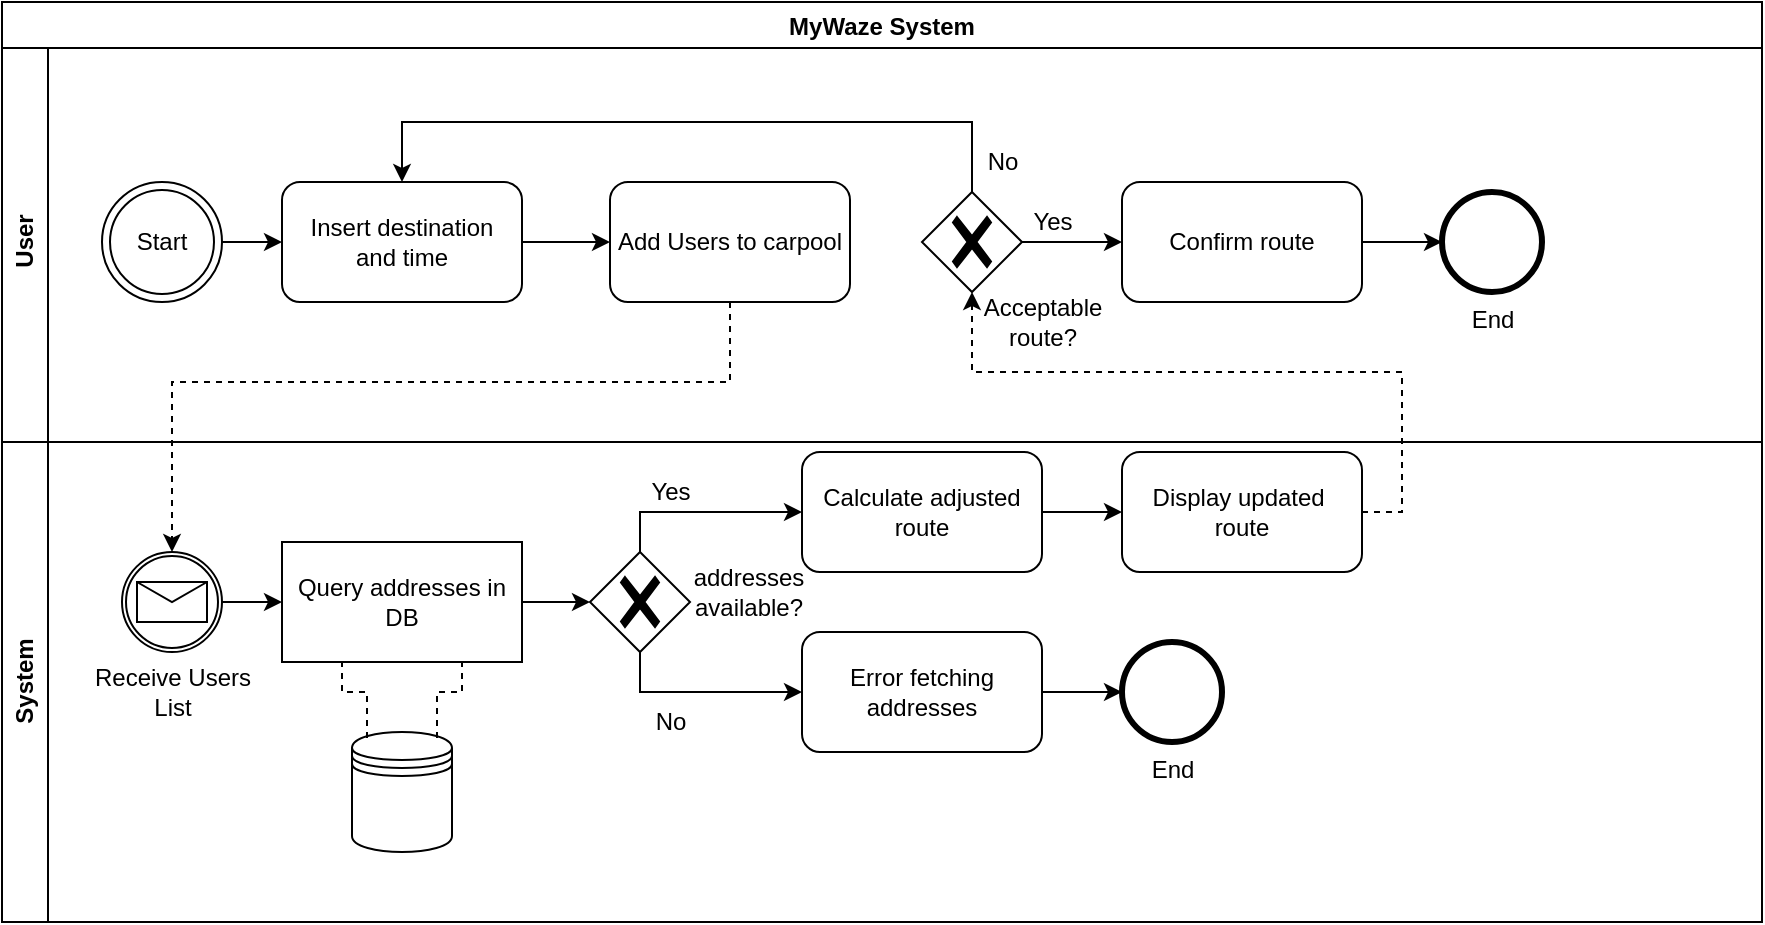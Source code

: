 <mxfile version="26.2.13">
  <diagram name="Page-1" id="7NfjMMq_gGa_mt1H01aH">
    <mxGraphModel dx="707" dy="377" grid="1" gridSize="10" guides="1" tooltips="1" connect="1" arrows="1" fold="1" page="1" pageScale="1" pageWidth="827" pageHeight="1169" math="0" shadow="0">
      <root>
        <mxCell id="0" />
        <mxCell id="1" parent="0" />
        <mxCell id="j5uJDolfGv999siIjo-Z-1" value="User" style="swimlane;horizontal=0;whiteSpace=wrap;html=1;" vertex="1" parent="1">
          <mxGeometry x="40" y="40" width="880" height="200" as="geometry" />
        </mxCell>
        <mxCell id="j5uJDolfGv999siIjo-Z-2" value="System" style="swimlane;horizontal=0;whiteSpace=wrap;html=1;startSize=23;" vertex="1" parent="1">
          <mxGeometry x="40" y="240" width="880" height="240" as="geometry">
            <mxRectangle x="80" y="240" width="40" height="50" as="alternateBounds" />
          </mxGeometry>
        </mxCell>
        <mxCell id="j5uJDolfGv999siIjo-Z-3" value="MyWaze System" style="swimlane;" vertex="1" parent="1">
          <mxGeometry x="40" y="20" width="880" height="460" as="geometry" />
        </mxCell>
        <mxCell id="j5uJDolfGv999siIjo-Z-4" value="" style="edgeStyle=orthogonalEdgeStyle;rounded=0;orthogonalLoop=1;jettySize=auto;html=1;" edge="1" parent="j5uJDolfGv999siIjo-Z-3" source="j5uJDolfGv999siIjo-Z-5" target="j5uJDolfGv999siIjo-Z-7">
          <mxGeometry relative="1" as="geometry" />
        </mxCell>
        <mxCell id="j5uJDolfGv999siIjo-Z-5" value="Start" style="ellipse;shape=doubleEllipse;html=1;dashed=0;whiteSpace=wrap;aspect=fixed;" vertex="1" parent="j5uJDolfGv999siIjo-Z-3">
          <mxGeometry x="50" y="90" width="60" height="60" as="geometry" />
        </mxCell>
        <mxCell id="j5uJDolfGv999siIjo-Z-31" value="" style="edgeStyle=orthogonalEdgeStyle;rounded=0;orthogonalLoop=1;jettySize=auto;html=1;" edge="1" parent="j5uJDolfGv999siIjo-Z-3" source="j5uJDolfGv999siIjo-Z-7" target="j5uJDolfGv999siIjo-Z-12">
          <mxGeometry relative="1" as="geometry" />
        </mxCell>
        <mxCell id="j5uJDolfGv999siIjo-Z-7" value="Insert destination&lt;div&gt;and time&lt;/div&gt;" style="rounded=1;whiteSpace=wrap;html=1;" vertex="1" parent="j5uJDolfGv999siIjo-Z-3">
          <mxGeometry x="140" y="90" width="120" height="60" as="geometry" />
        </mxCell>
        <mxCell id="j5uJDolfGv999siIjo-Z-12" value="Add Users to carpool" style="rounded=1;whiteSpace=wrap;html=1;" vertex="1" parent="j5uJDolfGv999siIjo-Z-3">
          <mxGeometry x="304" y="90" width="120" height="60" as="geometry" />
        </mxCell>
        <mxCell id="j5uJDolfGv999siIjo-Z-13" value="Yes" style="text;html=1;align=center;verticalAlign=middle;resizable=0;points=[];autosize=1;strokeColor=none;fillColor=none;" vertex="1" parent="j5uJDolfGv999siIjo-Z-3">
          <mxGeometry x="314" y="230" width="40" height="30" as="geometry" />
        </mxCell>
        <mxCell id="j5uJDolfGv999siIjo-Z-14" value="No" style="text;html=1;align=center;verticalAlign=middle;resizable=0;points=[];autosize=1;strokeColor=none;fillColor=none;" vertex="1" parent="j5uJDolfGv999siIjo-Z-3">
          <mxGeometry x="314" y="345" width="40" height="30" as="geometry" />
        </mxCell>
        <mxCell id="j5uJDolfGv999siIjo-Z-62" value="" style="edgeStyle=orthogonalEdgeStyle;rounded=0;orthogonalLoop=1;jettySize=auto;html=1;" edge="1" parent="j5uJDolfGv999siIjo-Z-3" source="j5uJDolfGv999siIjo-Z-16" target="j5uJDolfGv999siIjo-Z-28">
          <mxGeometry relative="1" as="geometry" />
        </mxCell>
        <mxCell id="j5uJDolfGv999siIjo-Z-16" value="Calculate adjusted route" style="rounded=1;whiteSpace=wrap;html=1;" vertex="1" parent="j5uJDolfGv999siIjo-Z-3">
          <mxGeometry x="400" y="225" width="120" height="60" as="geometry" />
        </mxCell>
        <mxCell id="j5uJDolfGv999siIjo-Z-20" value="" style="edgeStyle=orthogonalEdgeStyle;rounded=0;orthogonalLoop=1;jettySize=auto;html=1;exitX=0.5;exitY=0;exitDx=0;exitDy=0;exitPerimeter=0;" edge="1" parent="j5uJDolfGv999siIjo-Z-3" source="j5uJDolfGv999siIjo-Z-21" target="j5uJDolfGv999siIjo-Z-16">
          <mxGeometry relative="1" as="geometry" />
        </mxCell>
        <mxCell id="j5uJDolfGv999siIjo-Z-61" style="edgeStyle=orthogonalEdgeStyle;rounded=0;orthogonalLoop=1;jettySize=auto;html=1;entryX=0;entryY=0.5;entryDx=0;entryDy=0;exitX=0.5;exitY=1;exitDx=0;exitDy=0;exitPerimeter=0;" edge="1" parent="j5uJDolfGv999siIjo-Z-3" source="j5uJDolfGv999siIjo-Z-21" target="j5uJDolfGv999siIjo-Z-60">
          <mxGeometry relative="1" as="geometry" />
        </mxCell>
        <mxCell id="j5uJDolfGv999siIjo-Z-21" value="" style="points=[[0.25,0.25,0],[0.5,0,0],[0.75,0.25,0],[1,0.5,0],[0.75,0.75,0],[0.5,1,0],[0.25,0.75,0],[0,0.5,0]];shape=mxgraph.bpmn.gateway2;html=1;verticalLabelPosition=bottom;labelBackgroundColor=#ffffff;verticalAlign=top;align=center;perimeter=rhombusPerimeter;outlineConnect=0;outline=none;symbol=none;gwType=exclusive;" vertex="1" parent="j5uJDolfGv999siIjo-Z-3">
          <mxGeometry x="294" y="275" width="50" height="50" as="geometry" />
        </mxCell>
        <mxCell id="j5uJDolfGv999siIjo-Z-44" value="" style="edgeStyle=orthogonalEdgeStyle;rounded=0;orthogonalLoop=1;jettySize=auto;html=1;" edge="1" parent="j5uJDolfGv999siIjo-Z-3" source="j5uJDolfGv999siIjo-Z-26" target="j5uJDolfGv999siIjo-Z-29">
          <mxGeometry relative="1" as="geometry" />
        </mxCell>
        <mxCell id="j5uJDolfGv999siIjo-Z-26" value="Confirm route" style="rounded=1;whiteSpace=wrap;html=1;" vertex="1" parent="j5uJDolfGv999siIjo-Z-3">
          <mxGeometry x="560" y="90" width="120" height="60" as="geometry" />
        </mxCell>
        <mxCell id="j5uJDolfGv999siIjo-Z-63" style="edgeStyle=orthogonalEdgeStyle;rounded=0;orthogonalLoop=1;jettySize=auto;html=1;exitX=1;exitY=0.5;exitDx=0;exitDy=0;dashed=1;" edge="1" parent="j5uJDolfGv999siIjo-Z-3" source="j5uJDolfGv999siIjo-Z-28" target="j5uJDolfGv999siIjo-Z-33">
          <mxGeometry relative="1" as="geometry" />
        </mxCell>
        <mxCell id="j5uJDolfGv999siIjo-Z-28" value="Display updated&amp;nbsp;&lt;div&gt;route&lt;/div&gt;" style="rounded=1;whiteSpace=wrap;html=1;" vertex="1" parent="j5uJDolfGv999siIjo-Z-3">
          <mxGeometry x="560" y="225" width="120" height="60" as="geometry" />
        </mxCell>
        <mxCell id="j5uJDolfGv999siIjo-Z-29" value="End" style="points=[[0.145,0.145,0],[0.5,0,0],[0.855,0.145,0],[1,0.5,0],[0.855,0.855,0],[0.5,1,0],[0.145,0.855,0],[0,0.5,0]];shape=mxgraph.bpmn.event;html=1;verticalLabelPosition=bottom;labelBackgroundColor=#ffffff;verticalAlign=top;align=center;perimeter=ellipsePerimeter;outlineConnect=0;aspect=fixed;outline=end;symbol=terminate2;" vertex="1" parent="j5uJDolfGv999siIjo-Z-3">
          <mxGeometry x="720" y="95" width="50" height="50" as="geometry" />
        </mxCell>
        <mxCell id="j5uJDolfGv999siIjo-Z-30" value="addresses&lt;div&gt;available?&lt;/div&gt;" style="text;html=1;align=center;verticalAlign=middle;resizable=0;points=[];autosize=1;strokeColor=none;fillColor=none;" vertex="1" parent="j5uJDolfGv999siIjo-Z-3">
          <mxGeometry x="333" y="275" width="80" height="40" as="geometry" />
        </mxCell>
        <mxCell id="j5uJDolfGv999siIjo-Z-37" value="" style="edgeStyle=orthogonalEdgeStyle;rounded=0;orthogonalLoop=1;jettySize=auto;html=1;" edge="1" parent="j5uJDolfGv999siIjo-Z-3" source="j5uJDolfGv999siIjo-Z-33" target="j5uJDolfGv999siIjo-Z-26">
          <mxGeometry relative="1" as="geometry" />
        </mxCell>
        <mxCell id="j5uJDolfGv999siIjo-Z-42" style="edgeStyle=orthogonalEdgeStyle;rounded=0;orthogonalLoop=1;jettySize=auto;html=1;entryX=0.5;entryY=0;entryDx=0;entryDy=0;" edge="1" parent="j5uJDolfGv999siIjo-Z-3" source="j5uJDolfGv999siIjo-Z-33" target="j5uJDolfGv999siIjo-Z-7">
          <mxGeometry relative="1" as="geometry">
            <mxPoint x="440" y="30" as="targetPoint" />
            <Array as="points">
              <mxPoint x="485" y="60" />
              <mxPoint x="200" y="60" />
            </Array>
          </mxGeometry>
        </mxCell>
        <mxCell id="j5uJDolfGv999siIjo-Z-33" value="" style="points=[[0.25,0.25,0],[0.5,0,0],[0.75,0.25,0],[1,0.5,0],[0.75,0.75,0],[0.5,1,0],[0.25,0.75,0],[0,0.5,0]];shape=mxgraph.bpmn.gateway2;html=1;verticalLabelPosition=bottom;labelBackgroundColor=#ffffff;verticalAlign=top;align=center;perimeter=rhombusPerimeter;outlineConnect=0;outline=none;symbol=none;gwType=exclusive;" vertex="1" parent="j5uJDolfGv999siIjo-Z-3">
          <mxGeometry x="460" y="95" width="50" height="50" as="geometry" />
        </mxCell>
        <mxCell id="j5uJDolfGv999siIjo-Z-41" value="Yes" style="text;html=1;align=center;verticalAlign=middle;resizable=0;points=[];autosize=1;strokeColor=none;fillColor=none;" vertex="1" parent="j5uJDolfGv999siIjo-Z-3">
          <mxGeometry x="505" y="95" width="40" height="30" as="geometry" />
        </mxCell>
        <mxCell id="j5uJDolfGv999siIjo-Z-43" value="No" style="text;html=1;align=center;verticalAlign=middle;resizable=0;points=[];autosize=1;strokeColor=none;fillColor=none;" vertex="1" parent="j5uJDolfGv999siIjo-Z-3">
          <mxGeometry x="480" y="65" width="40" height="30" as="geometry" />
        </mxCell>
        <mxCell id="j5uJDolfGv999siIjo-Z-45" value="" style="points=[[0.145,0.145,0],[0.5,0,0],[0.855,0.145,0],[1,0.5,0],[0.855,0.855,0],[0.5,1,0],[0.145,0.855,0],[0,0.5,0]];shape=mxgraph.bpmn.event;html=1;verticalLabelPosition=bottom;labelBackgroundColor=#ffffff;verticalAlign=top;align=center;perimeter=ellipsePerimeter;outlineConnect=0;aspect=fixed;outline=catching;symbol=message;" vertex="1" parent="j5uJDolfGv999siIjo-Z-3">
          <mxGeometry x="60" y="275" width="50" height="50" as="geometry" />
        </mxCell>
        <mxCell id="j5uJDolfGv999siIjo-Z-48" value="Receive Users&lt;div&gt;List&lt;/div&gt;" style="text;html=1;align=center;verticalAlign=middle;resizable=0;points=[];autosize=1;strokeColor=none;fillColor=none;" vertex="1" parent="j5uJDolfGv999siIjo-Z-3">
          <mxGeometry x="35" y="325" width="100" height="40" as="geometry" />
        </mxCell>
        <mxCell id="j5uJDolfGv999siIjo-Z-54" value="" style="edgeStyle=orthogonalEdgeStyle;rounded=0;orthogonalLoop=1;jettySize=auto;html=1;entryX=0;entryY=0.5;entryDx=0;entryDy=0;entryPerimeter=0;" edge="1" parent="j5uJDolfGv999siIjo-Z-3" source="j5uJDolfGv999siIjo-Z-49" target="j5uJDolfGv999siIjo-Z-21">
          <mxGeometry relative="1" as="geometry" />
        </mxCell>
        <mxCell id="j5uJDolfGv999siIjo-Z-49" value="Query addresses in DB" style="points=[[0.25,0,0],[0.5,0,0],[0.75,0,0],[1,0.25,0],[1,0.5,0],[1,0.75,0],[0.75,1,0],[0.5,1,0],[0.25,1,0],[0,0.75,0],[0,0.5,0],[0,0.25,0]];shape=mxgraph.bpmn.task2;whiteSpace=wrap;rectStyle=rounded;size=10;html=1;container=1;expand=0;collapsible=0;taskMarker=service;" vertex="1" parent="j5uJDolfGv999siIjo-Z-3">
          <mxGeometry x="140" y="270" width="120" height="60" as="geometry" />
        </mxCell>
        <mxCell id="j5uJDolfGv999siIjo-Z-52" style="edgeStyle=orthogonalEdgeStyle;rounded=0;orthogonalLoop=1;jettySize=auto;html=1;entryX=0;entryY=0.5;entryDx=0;entryDy=0;entryPerimeter=0;" edge="1" parent="j5uJDolfGv999siIjo-Z-3" source="j5uJDolfGv999siIjo-Z-45" target="j5uJDolfGv999siIjo-Z-49">
          <mxGeometry relative="1" as="geometry" />
        </mxCell>
        <mxCell id="j5uJDolfGv999siIjo-Z-55" value="" style="shape=datastore;whiteSpace=wrap;html=1;" vertex="1" parent="j5uJDolfGv999siIjo-Z-3">
          <mxGeometry x="175" y="365" width="50" height="60" as="geometry" />
        </mxCell>
        <mxCell id="j5uJDolfGv999siIjo-Z-56" value="" style="edgeStyle=orthogonalEdgeStyle;rounded=0;orthogonalLoop=1;jettySize=auto;html=1;entryX=0.25;entryY=1;entryDx=0;entryDy=0;entryPerimeter=0;exitX=0.15;exitY=0.05;exitDx=0;exitDy=0;dashed=1;endArrow=none;startFill=0;exitPerimeter=0;" edge="1" parent="j5uJDolfGv999siIjo-Z-3" source="j5uJDolfGv999siIjo-Z-55" target="j5uJDolfGv999siIjo-Z-49">
          <mxGeometry relative="1" as="geometry">
            <mxPoint x="175" y="388" as="sourcePoint" />
            <mxPoint x="150" y="330" as="targetPoint" />
          </mxGeometry>
        </mxCell>
        <mxCell id="j5uJDolfGv999siIjo-Z-59" value="" style="edgeStyle=orthogonalEdgeStyle;rounded=0;orthogonalLoop=1;jettySize=auto;html=1;entryX=0.75;entryY=1;entryDx=0;entryDy=0;entryPerimeter=0;exitX=0.85;exitY=0.05;exitDx=0;exitDy=0;dashed=1;endArrow=none;startFill=0;exitPerimeter=0;" edge="1" parent="j5uJDolfGv999siIjo-Z-3" source="j5uJDolfGv999siIjo-Z-55" target="j5uJDolfGv999siIjo-Z-49">
          <mxGeometry relative="1" as="geometry">
            <mxPoint x="250" y="369.5" as="sourcePoint" />
            <mxPoint x="237" y="331.5" as="targetPoint" />
          </mxGeometry>
        </mxCell>
        <mxCell id="j5uJDolfGv999siIjo-Z-64" value="" style="edgeStyle=orthogonalEdgeStyle;rounded=0;orthogonalLoop=1;jettySize=auto;html=1;" edge="1" parent="j5uJDolfGv999siIjo-Z-3" source="j5uJDolfGv999siIjo-Z-60" target="j5uJDolfGv999siIjo-Z-40">
          <mxGeometry relative="1" as="geometry" />
        </mxCell>
        <mxCell id="j5uJDolfGv999siIjo-Z-60" value="Error fetching addresses" style="rounded=1;whiteSpace=wrap;html=1;" vertex="1" parent="j5uJDolfGv999siIjo-Z-3">
          <mxGeometry x="400" y="315" width="120" height="60" as="geometry" />
        </mxCell>
        <mxCell id="j5uJDolfGv999siIjo-Z-35" value="Acceptable&lt;div&gt;route?&lt;/div&gt;" style="text;html=1;align=center;verticalAlign=middle;resizable=0;points=[];autosize=1;strokeColor=none;fillColor=none;" vertex="1" parent="j5uJDolfGv999siIjo-Z-3">
          <mxGeometry x="480" y="140" width="80" height="40" as="geometry" />
        </mxCell>
        <mxCell id="j5uJDolfGv999siIjo-Z-40" value="End" style="points=[[0.145,0.145,0],[0.5,0,0],[0.855,0.145,0],[1,0.5,0],[0.855,0.855,0],[0.5,1,0],[0.145,0.855,0],[0,0.5,0]];shape=mxgraph.bpmn.event;html=1;verticalLabelPosition=bottom;labelBackgroundColor=#ffffff;verticalAlign=top;align=center;perimeter=ellipsePerimeter;outlineConnect=0;aspect=fixed;outline=end;symbol=terminate2;" vertex="1" parent="j5uJDolfGv999siIjo-Z-3">
          <mxGeometry x="560" y="320" width="50" height="50" as="geometry" />
        </mxCell>
        <mxCell id="j5uJDolfGv999siIjo-Z-66" style="edgeStyle=orthogonalEdgeStyle;rounded=0;orthogonalLoop=1;jettySize=auto;html=1;entryX=0.5;entryY=0;entryDx=0;entryDy=0;entryPerimeter=0;exitX=0.5;exitY=1;exitDx=0;exitDy=0;dashed=1;" edge="1" parent="j5uJDolfGv999siIjo-Z-3" source="j5uJDolfGv999siIjo-Z-12" target="j5uJDolfGv999siIjo-Z-45">
          <mxGeometry relative="1" as="geometry">
            <Array as="points">
              <mxPoint x="364" y="190" />
              <mxPoint x="85" y="190" />
            </Array>
          </mxGeometry>
        </mxCell>
      </root>
    </mxGraphModel>
  </diagram>
</mxfile>

